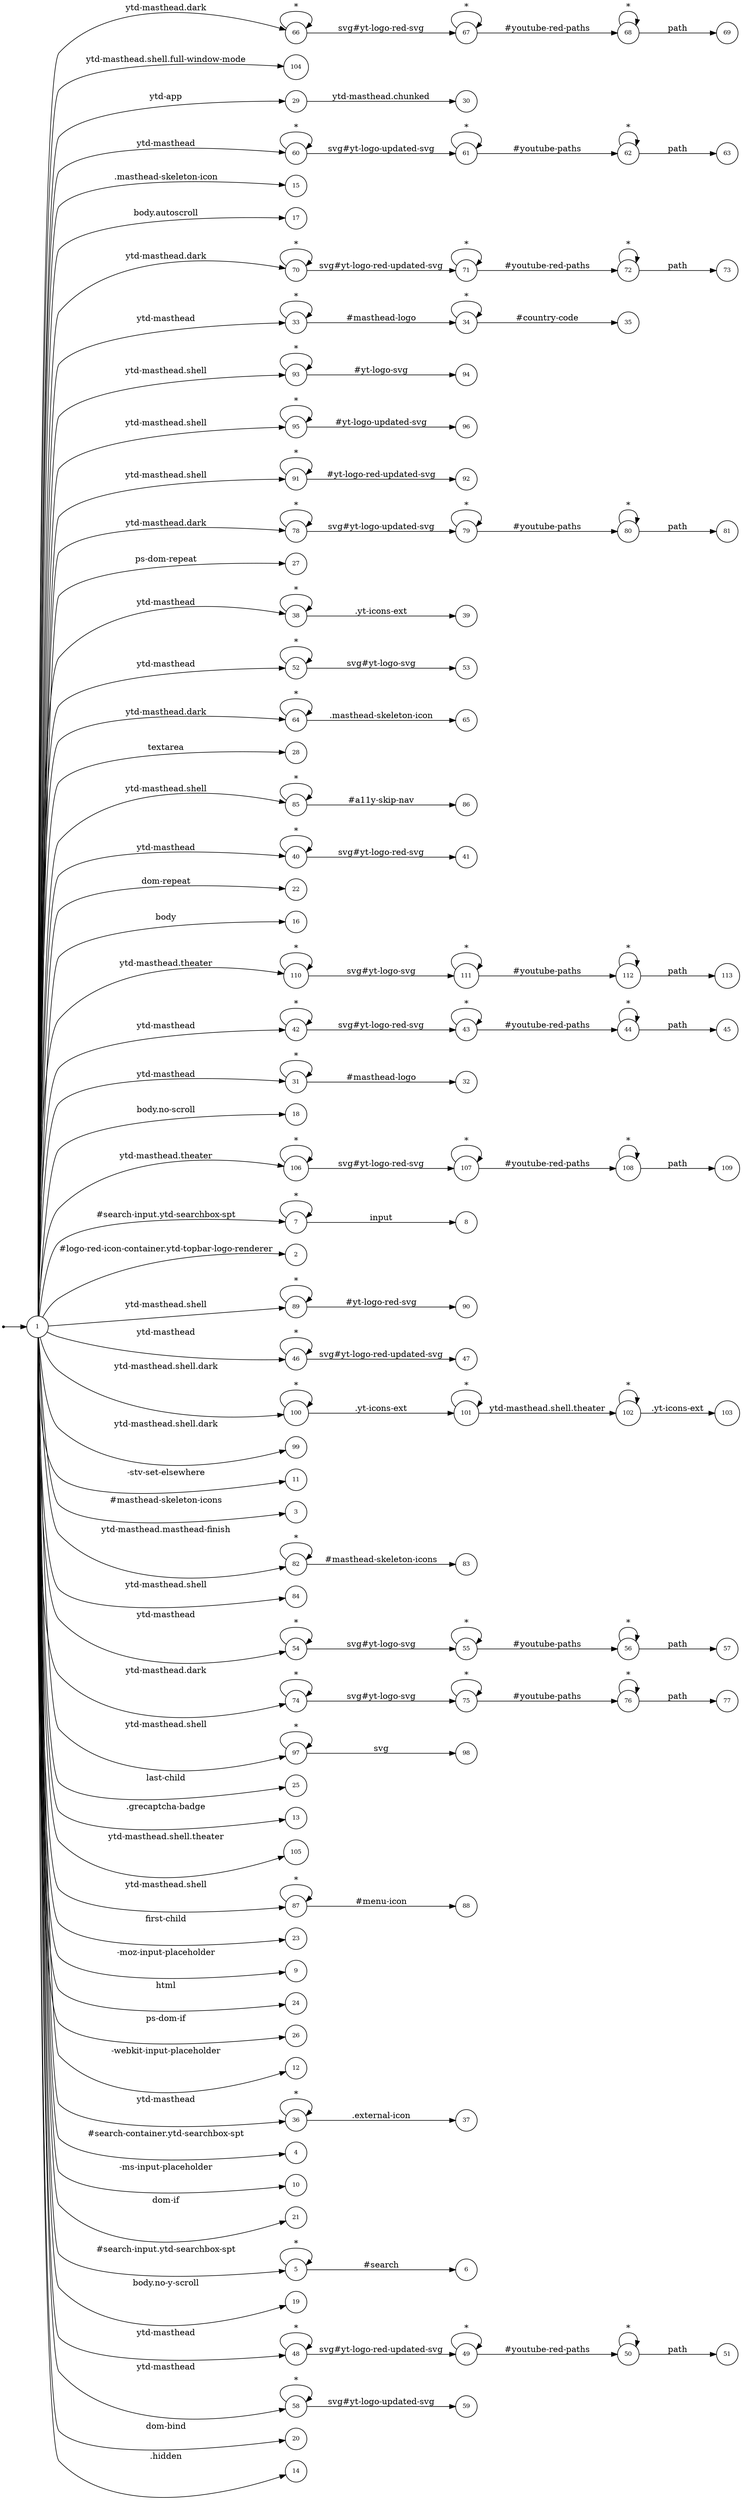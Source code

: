 digraph NFA {
  rankdir=LR;
  node [shape=circle, fontsize=10];
  __start [shape=point, label=""];
  __start -> 1;
  47 [label="47"];
  107 [label="107"];
  8 [label="8"];
  111 [label="111"];
  66 [label="66"];
  104 [label="104"];
  29 [label="29"];
  37 [label="37"];
  60 [label="60"];
  63 [label="63"];
  15 [label="15"];
  71 [label="71"];
  72 [label="72"];
  17 [label="17"];
  50 [label="50"];
  70 [label="70"];
  33 [label="33"];
  93 [label="93"];
  112 [label="112"];
  95 [label="95"];
  91 [label="91"];
  1 [label="1"];
  78 [label="78"];
  27 [label="27"];
  94 [label="94"];
  98 [label="98"];
  38 [label="38"];
  57 [label="57"];
  52 [label="52"];
  86 [label="86"];
  56 [label="56"];
  64 [label="64"];
  109 [label="109"];
  55 [label="55"];
  113 [label="113"];
  28 [label="28"];
  85 [label="85"];
  40 [label="40"];
  103 [label="103"];
  22 [label="22"];
  16 [label="16"];
  65 [label="65"];
  75 [label="75"];
  96 [label="96"];
  110 [label="110"];
  30 [label="30"];
  42 [label="42"];
  108 [label="108"];
  31 [label="31"];
  32 [label="32"];
  51 [label="51"];
  18 [label="18"];
  67 [label="67"];
  77 [label="77"];
  106 [label="106"];
  7 [label="7"];
  2 [label="2"];
  89 [label="89"];
  46 [label="46"];
  100 [label="100"];
  92 [label="92"];
  99 [label="99"];
  11 [label="11"];
  3 [label="3"];
  81 [label="81"];
  82 [label="82"];
  84 [label="84"];
  80 [label="80"];
  54 [label="54"];
  44 [label="44"];
  74 [label="74"];
  97 [label="97"];
  102 [label="102"];
  25 [label="25"];
  13 [label="13"];
  105 [label="105"];
  87 [label="87"];
  76 [label="76"];
  23 [label="23"];
  35 [label="35"];
  9 [label="9"];
  24 [label="24"];
  26 [label="26"];
  12 [label="12"];
  73 [label="73"];
  36 [label="36"];
  49 [label="49"];
  39 [label="39"];
  101 [label="101"];
  4 [label="4"];
  10 [label="10"];
  69 [label="69"];
  59 [label="59"];
  90 [label="90"];
  62 [label="62"];
  34 [label="34"];
  21 [label="21"];
  53 [label="53"];
  43 [label="43"];
  79 [label="79"];
  5 [label="5"];
  45 [label="45"];
  19 [label="19"];
  61 [label="61"];
  48 [label="48"];
  58 [label="58"];
  20 [label="20"];
  41 [label="41"];
  83 [label="83"];
  68 [label="68"];
  6 [label="6"];
  88 [label="88"];
  14 [label="14"];
  { node [shape=doublecircle]; 2 3 4 6 8 9 10 11 12 13 14 15 16 17 18 19 20 21 22 23 24 25 26 27 28 30 32 35 37 39 41 45 47 51 53 57 59 63 65 69 73 77 81 83 84 86 88 90 92 94 96 98 99 103 104 105 109 113 }
  1 -> 2 [label="#logo-red-icon-container.ytd-topbar-logo-renderer"];
  1 -> 3 [label="#masthead-skeleton-icons"];
  1 -> 4 [label="#search-container.ytd-searchbox-spt"];
  1 -> 5 [label="#search-input.ytd-searchbox-spt"];
  5 -> 5 [label="*"];
  5 -> 6 [label="#search"];
  1 -> 7 [label="#search-input.ytd-searchbox-spt"];
  7 -> 7 [label="*"];
  7 -> 8 [label="input"];
  1 -> 9 [label="-moz-input-placeholder"];
  1 -> 10 [label="-ms-input-placeholder"];
  1 -> 11 [label="-stv-set-elsewhere"];
  1 -> 12 [label="-webkit-input-placeholder"];
  1 -> 13 [label=".grecaptcha-badge"];
  1 -> 14 [label=".hidden"];
  1 -> 15 [label=".masthead-skeleton-icon"];
  1 -> 16 [label="body"];
  1 -> 17 [label="body.autoscroll"];
  1 -> 18 [label="body.no-scroll"];
  1 -> 19 [label="body.no-y-scroll"];
  1 -> 20 [label="dom-bind"];
  1 -> 21 [label="dom-if"];
  1 -> 22 [label="dom-repeat"];
  1 -> 23 [label="first-child"];
  1 -> 24 [label="html"];
  1 -> 25 [label="last-child"];
  1 -> 26 [label="ps-dom-if"];
  1 -> 27 [label="ps-dom-repeat"];
  1 -> 28 [label="textarea"];
  1 -> 29 [label="ytd-app"];
  29 -> 30 [label="ytd-masthead.chunked"];
  1 -> 31 [label="ytd-masthead"];
  31 -> 31 [label="*"];
  31 -> 32 [label="#masthead-logo"];
  1 -> 33 [label="ytd-masthead"];
  33 -> 33 [label="*"];
  33 -> 34 [label="#masthead-logo"];
  34 -> 34 [label="*"];
  34 -> 35 [label="#country-code"];
  1 -> 36 [label="ytd-masthead"];
  36 -> 36 [label="*"];
  36 -> 37 [label=".external-icon"];
  1 -> 38 [label="ytd-masthead"];
  38 -> 38 [label="*"];
  38 -> 39 [label=".yt-icons-ext"];
  1 -> 40 [label="ytd-masthead"];
  40 -> 40 [label="*"];
  40 -> 41 [label="svg#yt-logo-red-svg"];
  1 -> 42 [label="ytd-masthead"];
  42 -> 42 [label="*"];
  42 -> 43 [label="svg#yt-logo-red-svg"];
  43 -> 43 [label="*"];
  43 -> 44 [label="#youtube-red-paths"];
  44 -> 44 [label="*"];
  44 -> 45 [label="path"];
  1 -> 46 [label="ytd-masthead"];
  46 -> 46 [label="*"];
  46 -> 47 [label="svg#yt-logo-red-updated-svg"];
  1 -> 48 [label="ytd-masthead"];
  48 -> 48 [label="*"];
  48 -> 49 [label="svg#yt-logo-red-updated-svg"];
  49 -> 49 [label="*"];
  49 -> 50 [label="#youtube-red-paths"];
  50 -> 50 [label="*"];
  50 -> 51 [label="path"];
  1 -> 52 [label="ytd-masthead"];
  52 -> 52 [label="*"];
  52 -> 53 [label="svg#yt-logo-svg"];
  1 -> 54 [label="ytd-masthead"];
  54 -> 54 [label="*"];
  54 -> 55 [label="svg#yt-logo-svg"];
  55 -> 55 [label="*"];
  55 -> 56 [label="#youtube-paths"];
  56 -> 56 [label="*"];
  56 -> 57 [label="path"];
  1 -> 58 [label="ytd-masthead"];
  58 -> 58 [label="*"];
  58 -> 59 [label="svg#yt-logo-updated-svg"];
  1 -> 60 [label="ytd-masthead"];
  60 -> 60 [label="*"];
  60 -> 61 [label="svg#yt-logo-updated-svg"];
  61 -> 61 [label="*"];
  61 -> 62 [label="#youtube-paths"];
  62 -> 62 [label="*"];
  62 -> 63 [label="path"];
  1 -> 64 [label="ytd-masthead.dark"];
  64 -> 64 [label="*"];
  64 -> 65 [label=".masthead-skeleton-icon"];
  1 -> 66 [label="ytd-masthead.dark"];
  66 -> 66 [label="*"];
  66 -> 67 [label="svg#yt-logo-red-svg"];
  67 -> 67 [label="*"];
  67 -> 68 [label="#youtube-red-paths"];
  68 -> 68 [label="*"];
  68 -> 69 [label="path"];
  1 -> 70 [label="ytd-masthead.dark"];
  70 -> 70 [label="*"];
  70 -> 71 [label="svg#yt-logo-red-updated-svg"];
  71 -> 71 [label="*"];
  71 -> 72 [label="#youtube-red-paths"];
  72 -> 72 [label="*"];
  72 -> 73 [label="path"];
  1 -> 74 [label="ytd-masthead.dark"];
  74 -> 74 [label="*"];
  74 -> 75 [label="svg#yt-logo-svg"];
  75 -> 75 [label="*"];
  75 -> 76 [label="#youtube-paths"];
  76 -> 76 [label="*"];
  76 -> 77 [label="path"];
  1 -> 78 [label="ytd-masthead.dark"];
  78 -> 78 [label="*"];
  78 -> 79 [label="svg#yt-logo-updated-svg"];
  79 -> 79 [label="*"];
  79 -> 80 [label="#youtube-paths"];
  80 -> 80 [label="*"];
  80 -> 81 [label="path"];
  1 -> 82 [label="ytd-masthead.masthead-finish"];
  82 -> 82 [label="*"];
  82 -> 83 [label="#masthead-skeleton-icons"];
  1 -> 84 [label="ytd-masthead.shell"];
  1 -> 85 [label="ytd-masthead.shell"];
  85 -> 85 [label="*"];
  85 -> 86 [label="#a11y-skip-nav"];
  1 -> 87 [label="ytd-masthead.shell"];
  87 -> 87 [label="*"];
  87 -> 88 [label="#menu-icon"];
  1 -> 89 [label="ytd-masthead.shell"];
  89 -> 89 [label="*"];
  89 -> 90 [label="#yt-logo-red-svg"];
  1 -> 91 [label="ytd-masthead.shell"];
  91 -> 91 [label="*"];
  91 -> 92 [label="#yt-logo-red-updated-svg"];
  1 -> 93 [label="ytd-masthead.shell"];
  93 -> 93 [label="*"];
  93 -> 94 [label="#yt-logo-svg"];
  1 -> 95 [label="ytd-masthead.shell"];
  95 -> 95 [label="*"];
  95 -> 96 [label="#yt-logo-updated-svg"];
  1 -> 97 [label="ytd-masthead.shell"];
  97 -> 97 [label="*"];
  97 -> 98 [label="svg"];
  1 -> 99 [label="ytd-masthead.shell.dark"];
  1 -> 100 [label="ytd-masthead.shell.dark"];
  100 -> 100 [label="*"];
  100 -> 101 [label=".yt-icons-ext"];
  101 -> 101 [label="*"];
  101 -> 102 [label="ytd-masthead.shell.theater"];
  102 -> 102 [label="*"];
  102 -> 103 [label=".yt-icons-ext"];
  1 -> 104 [label="ytd-masthead.shell.full-window-mode"];
  1 -> 105 [label="ytd-masthead.shell.theater"];
  1 -> 106 [label="ytd-masthead.theater"];
  106 -> 106 [label="*"];
  106 -> 107 [label="svg#yt-logo-red-svg"];
  107 -> 107 [label="*"];
  107 -> 108 [label="#youtube-red-paths"];
  108 -> 108 [label="*"];
  108 -> 109 [label="path"];
  1 -> 110 [label="ytd-masthead.theater"];
  110 -> 110 [label="*"];
  110 -> 111 [label="svg#yt-logo-svg"];
  111 -> 111 [label="*"];
  111 -> 112 [label="#youtube-paths"];
  112 -> 112 [label="*"];
  112 -> 113 [label="path"];
}
